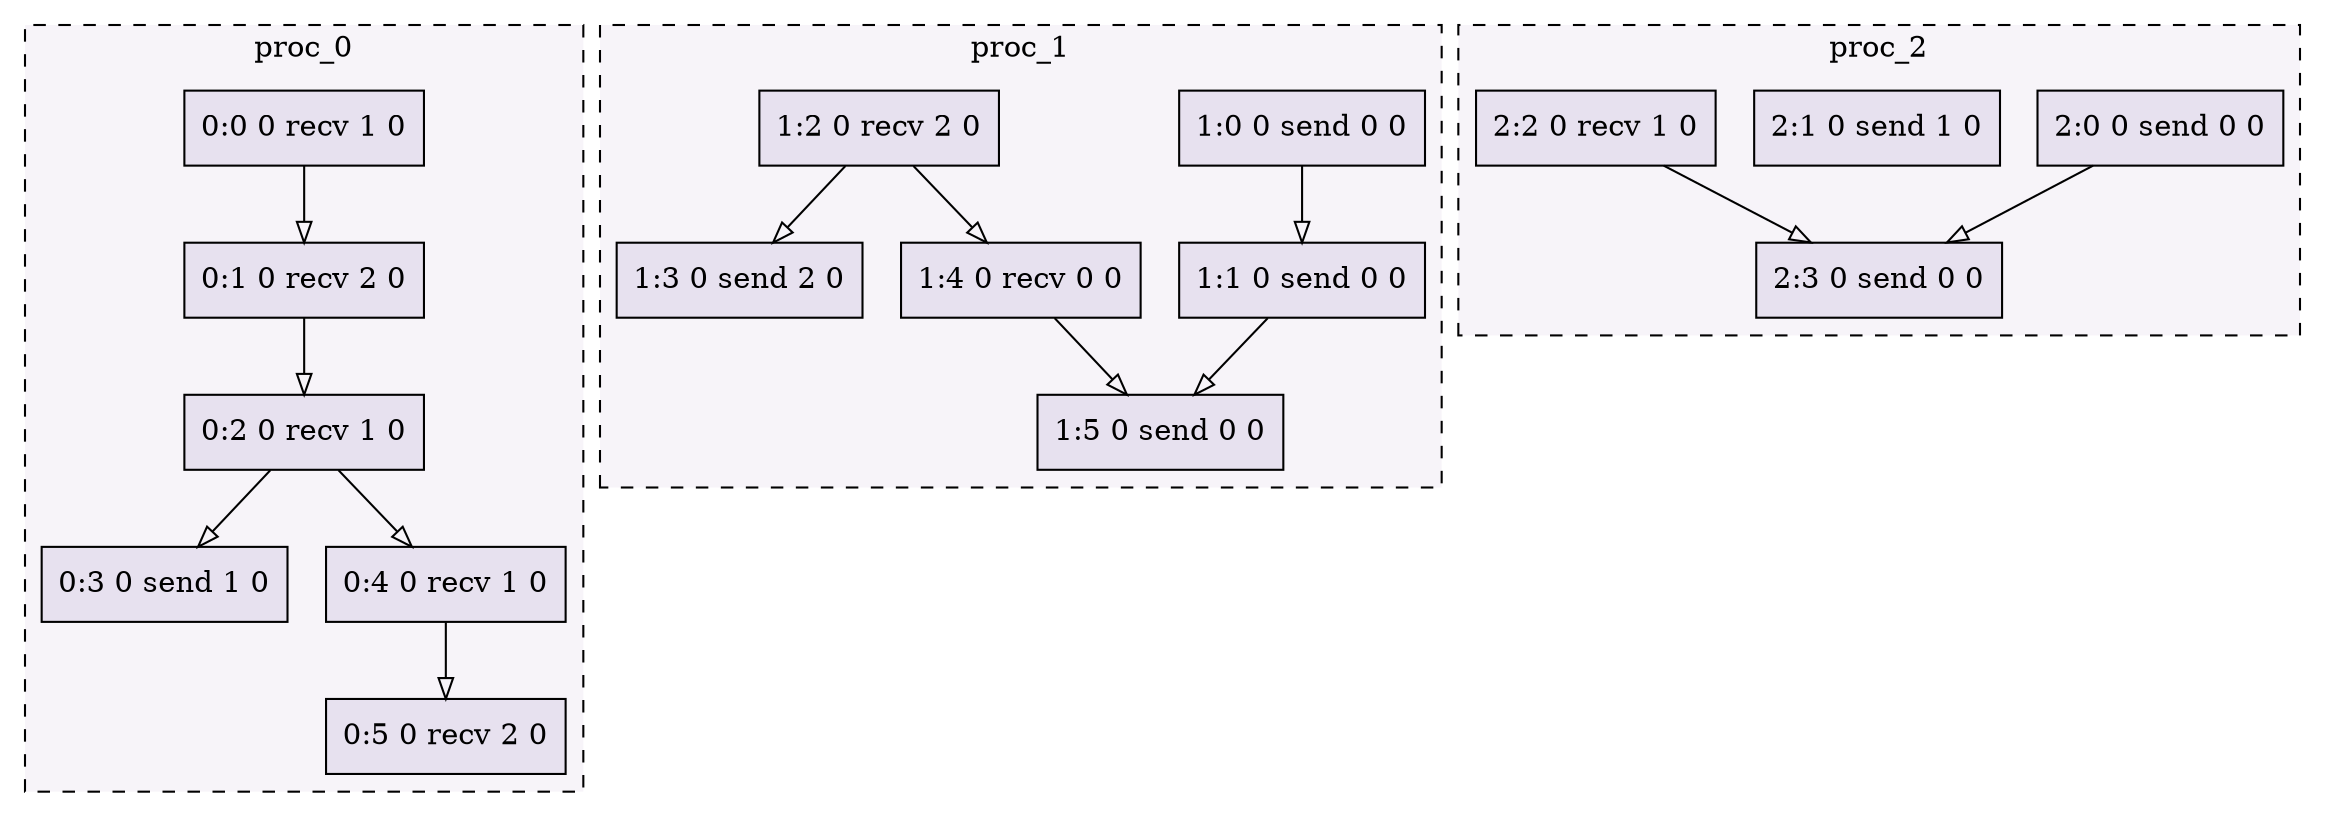 digraph{node[shape=record style=filled colorscheme=purd9 fillcolor=2];subgraph cluster0{style=dashed;colorscheme=purd9;bgcolor=1;edge[arrowhead=empty];label=proc_0;0[label="0:0 0 recv 1 0"];1[label="0:1 0 recv 2 0"];2[label="0:2 0 recv 1 0"];3[label="0:3 0 send 1 0"];4[label="0:4 0 recv 1 0"];5[label="0:5 0 recv 2 0"];0->1;1->2;2->3;2->4;4->5;}subgraph cluster1{style=dashed;colorscheme=purd9;bgcolor=1;edge[arrowhead=empty];label=proc_1;6[label="1:0 0 send 0 0"];7[label="1:1 0 send 0 0"];8[label="1:2 0 recv 2 0"];9[label="1:3 0 send 2 0"];10[label="1:4 0 recv 0 0"];11[label="1:5 0 send 0 0"];6->7;8->9;8->10;10->11;7->11;}subgraph cluster2{style=dashed;colorscheme=purd9;bgcolor=1;edge[arrowhead=empty];label=proc_2;12[label="2:0 0 send 0 0"];13[label="2:1 0 send 1 0"];14[label="2:2 0 recv 1 0"];15[label="2:3 0 send 0 0"];14->15;12->15;}}